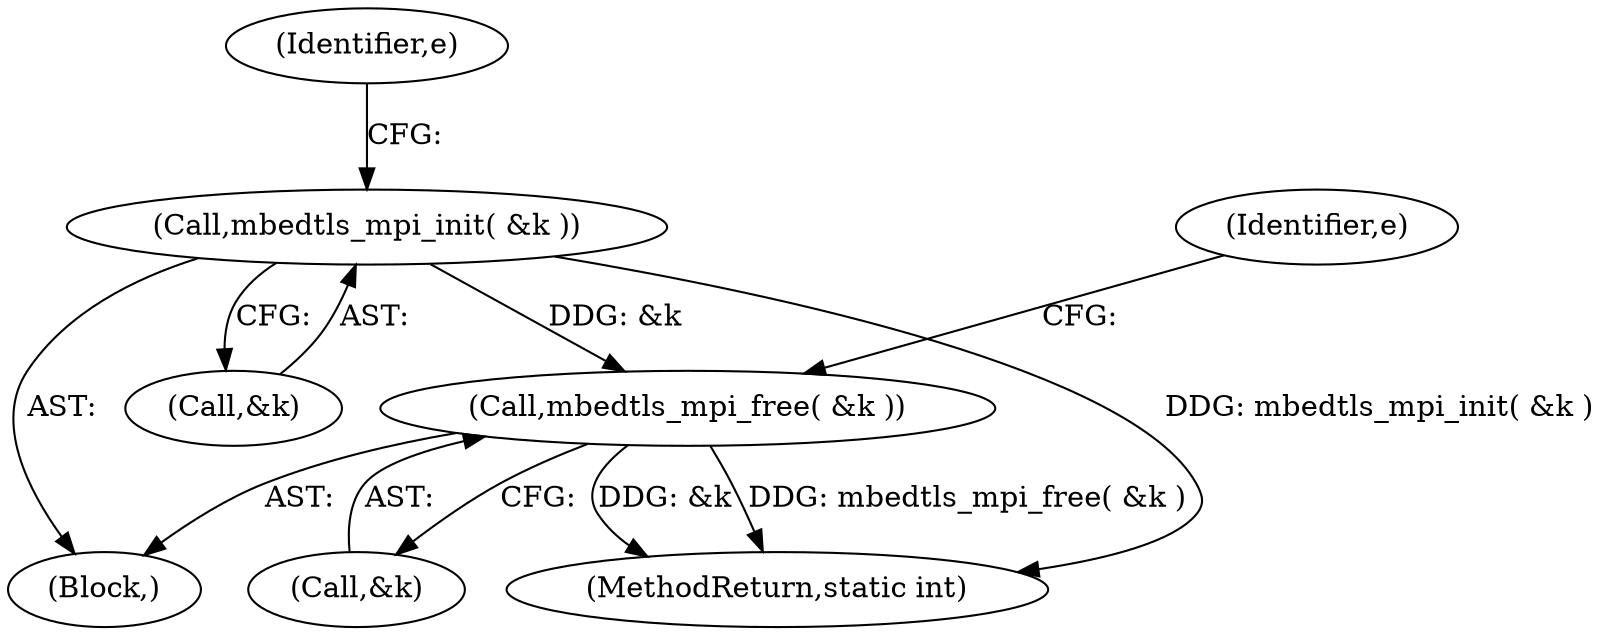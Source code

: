 digraph "0_mbedtls_33f66ba6fd234114aa37f0209dac031bb2870a9b_0@API" {
"1000441" [label="(Call,mbedtls_mpi_free( &k ))"];
"1000176" [label="(Call,mbedtls_mpi_init( &k ))"];
"1000442" [label="(Call,&k)"];
"1000441" [label="(Call,mbedtls_mpi_free( &k ))"];
"1000177" [label="(Call,&k)"];
"1000454" [label="(MethodReturn,static int)"];
"1000446" [label="(Identifier,e)"];
"1000181" [label="(Identifier,e)"];
"1000119" [label="(Block,)"];
"1000176" [label="(Call,mbedtls_mpi_init( &k ))"];
"1000441" -> "1000119"  [label="AST: "];
"1000441" -> "1000442"  [label="CFG: "];
"1000442" -> "1000441"  [label="AST: "];
"1000446" -> "1000441"  [label="CFG: "];
"1000441" -> "1000454"  [label="DDG: &k"];
"1000441" -> "1000454"  [label="DDG: mbedtls_mpi_free( &k )"];
"1000176" -> "1000441"  [label="DDG: &k"];
"1000176" -> "1000119"  [label="AST: "];
"1000176" -> "1000177"  [label="CFG: "];
"1000177" -> "1000176"  [label="AST: "];
"1000181" -> "1000176"  [label="CFG: "];
"1000176" -> "1000454"  [label="DDG: mbedtls_mpi_init( &k )"];
}
